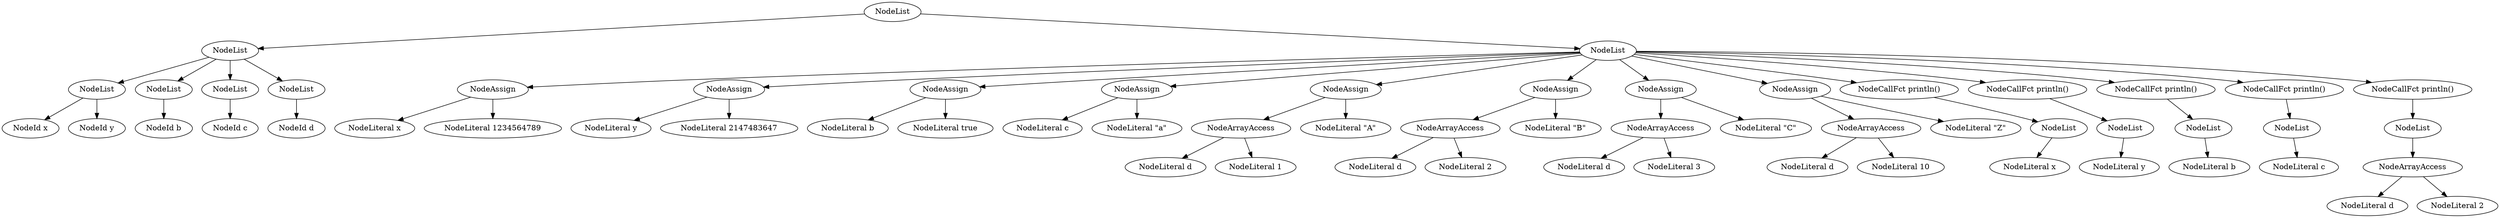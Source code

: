 digraph Stree {
node_60 [shape="ellipse", label="NodeList"];
node_3 [shape="ellipse", label="NodeList"];
node_0 [shape="ellipse", label="NodeList"];
node_1 [shape="ellipse", label="NodeId x"];
node_0 -> node_1;
node_2 [shape="ellipse", label="NodeId y"];
node_0 -> node_2;
node_3 -> node_0;
node_4 [shape="ellipse", label="NodeList"];
node_5 [shape="ellipse", label="NodeId b"];
node_4 -> node_5;
node_3 -> node_4;
node_6 [shape="ellipse", label="NodeList"];
node_7 [shape="ellipse", label="NodeId c"];
node_6 -> node_7;
node_3 -> node_6;
node_8 [shape="ellipse", label="NodeList"];
node_9 [shape="ellipse", label="NodeId d"];
node_8 -> node_9;
node_3 -> node_8;
node_60 -> node_3;
node_13 [shape="ellipse", label="NodeList"];
node_12 [shape="ellipse", label="NodeAssign"];
node_10 [shape="ellipse", label="NodeLiteral x"];
node_12 -> node_10;
node_11 [shape="ellipse", label="NodeLiteral 1234564789"];
node_12 -> node_11;
node_13 -> node_12;
node_16 [shape="ellipse", label="NodeAssign"];
node_14 [shape="ellipse", label="NodeLiteral y"];
node_16 -> node_14;
node_15 [shape="ellipse", label="NodeLiteral 2147483647"];
node_16 -> node_15;
node_13 -> node_16;
node_19 [shape="ellipse", label="NodeAssign"];
node_17 [shape="ellipse", label="NodeLiteral b"];
node_19 -> node_17;
node_18 [shape="ellipse", label="NodeLiteral true"];
node_19 -> node_18;
node_13 -> node_19;
node_22 [shape="ellipse", label="NodeAssign"];
node_20 [shape="ellipse", label="NodeLiteral c"];
node_22 -> node_20;
node_21 [shape="ellipse", label="NodeLiteral \"a\""];
node_22 -> node_21;
node_13 -> node_22;
node_27 [shape="ellipse", label="NodeAssign"];
node_25 [shape="ellipse", label="NodeArrayAccess"];
node_23 [shape="ellipse", label="NodeLiteral d"];
node_25 -> node_23;
node_24 [shape="ellipse", label="NodeLiteral 1"];
node_25 -> node_24;
node_27 -> node_25;
node_26 [shape="ellipse", label="NodeLiteral \"A\""];
node_27 -> node_26;
node_13 -> node_27;
node_32 [shape="ellipse", label="NodeAssign"];
node_30 [shape="ellipse", label="NodeArrayAccess"];
node_28 [shape="ellipse", label="NodeLiteral d"];
node_30 -> node_28;
node_29 [shape="ellipse", label="NodeLiteral 2"];
node_30 -> node_29;
node_32 -> node_30;
node_31 [shape="ellipse", label="NodeLiteral \"B\""];
node_32 -> node_31;
node_13 -> node_32;
node_37 [shape="ellipse", label="NodeAssign"];
node_35 [shape="ellipse", label="NodeArrayAccess"];
node_33 [shape="ellipse", label="NodeLiteral d"];
node_35 -> node_33;
node_34 [shape="ellipse", label="NodeLiteral 3"];
node_35 -> node_34;
node_37 -> node_35;
node_36 [shape="ellipse", label="NodeLiteral \"C\""];
node_37 -> node_36;
node_13 -> node_37;
node_42 [shape="ellipse", label="NodeAssign"];
node_40 [shape="ellipse", label="NodeArrayAccess"];
node_38 [shape="ellipse", label="NodeLiteral d"];
node_40 -> node_38;
node_39 [shape="ellipse", label="NodeLiteral 10"];
node_40 -> node_39;
node_42 -> node_40;
node_41 [shape="ellipse", label="NodeLiteral \"Z\""];
node_42 -> node_41;
node_13 -> node_42;
node_45 [shape="ellipse", label="NodeCallFct println()"];
node_44 [shape="ellipse", label="NodeList"];
node_43 [shape="ellipse", label="NodeLiteral x"];
node_44 -> node_43;
node_45 -> node_44;
node_13 -> node_45;
node_48 [shape="ellipse", label="NodeCallFct println()"];
node_47 [shape="ellipse", label="NodeList"];
node_46 [shape="ellipse", label="NodeLiteral y"];
node_47 -> node_46;
node_48 -> node_47;
node_13 -> node_48;
node_51 [shape="ellipse", label="NodeCallFct println()"];
node_50 [shape="ellipse", label="NodeList"];
node_49 [shape="ellipse", label="NodeLiteral b"];
node_50 -> node_49;
node_51 -> node_50;
node_13 -> node_51;
node_54 [shape="ellipse", label="NodeCallFct println()"];
node_53 [shape="ellipse", label="NodeList"];
node_52 [shape="ellipse", label="NodeLiteral c"];
node_53 -> node_52;
node_54 -> node_53;
node_13 -> node_54;
node_59 [shape="ellipse", label="NodeCallFct println()"];
node_58 [shape="ellipse", label="NodeList"];
node_57 [shape="ellipse", label="NodeArrayAccess"];
node_55 [shape="ellipse", label="NodeLiteral d"];
node_57 -> node_55;
node_56 [shape="ellipse", label="NodeLiteral 2"];
node_57 -> node_56;
node_58 -> node_57;
node_59 -> node_58;
node_13 -> node_59;
node_60 -> node_13;
}
